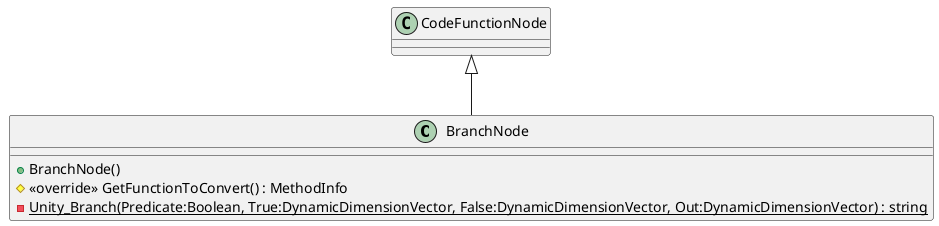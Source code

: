 @startuml
class BranchNode {
    + BranchNode()
    # <<override>> GetFunctionToConvert() : MethodInfo
    {static} - Unity_Branch(Predicate:Boolean, True:DynamicDimensionVector, False:DynamicDimensionVector, Out:DynamicDimensionVector) : string
}
CodeFunctionNode <|-- BranchNode
@enduml
